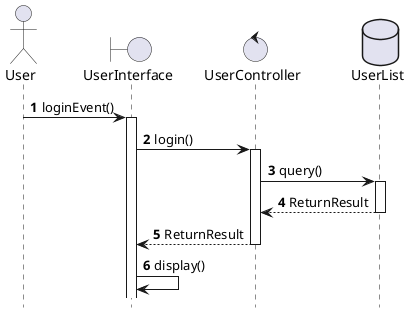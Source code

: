 @startuml
''' 省略底部
	hide footbox 

''' 定义类
	actor User as act
	boundary UserInterface as bou
	control UserController as con
	database UserList as db

	autonumber
	act -> bou : loginEvent()
	activate bou

	bou -> con : login()
	activate con 

	con -> db : query()
	activate db

	db --> con : ReturnResult
	deactivate db

	con --> bou : ReturnResult
	deactivate con

	bou -> bou : display()

@enduml